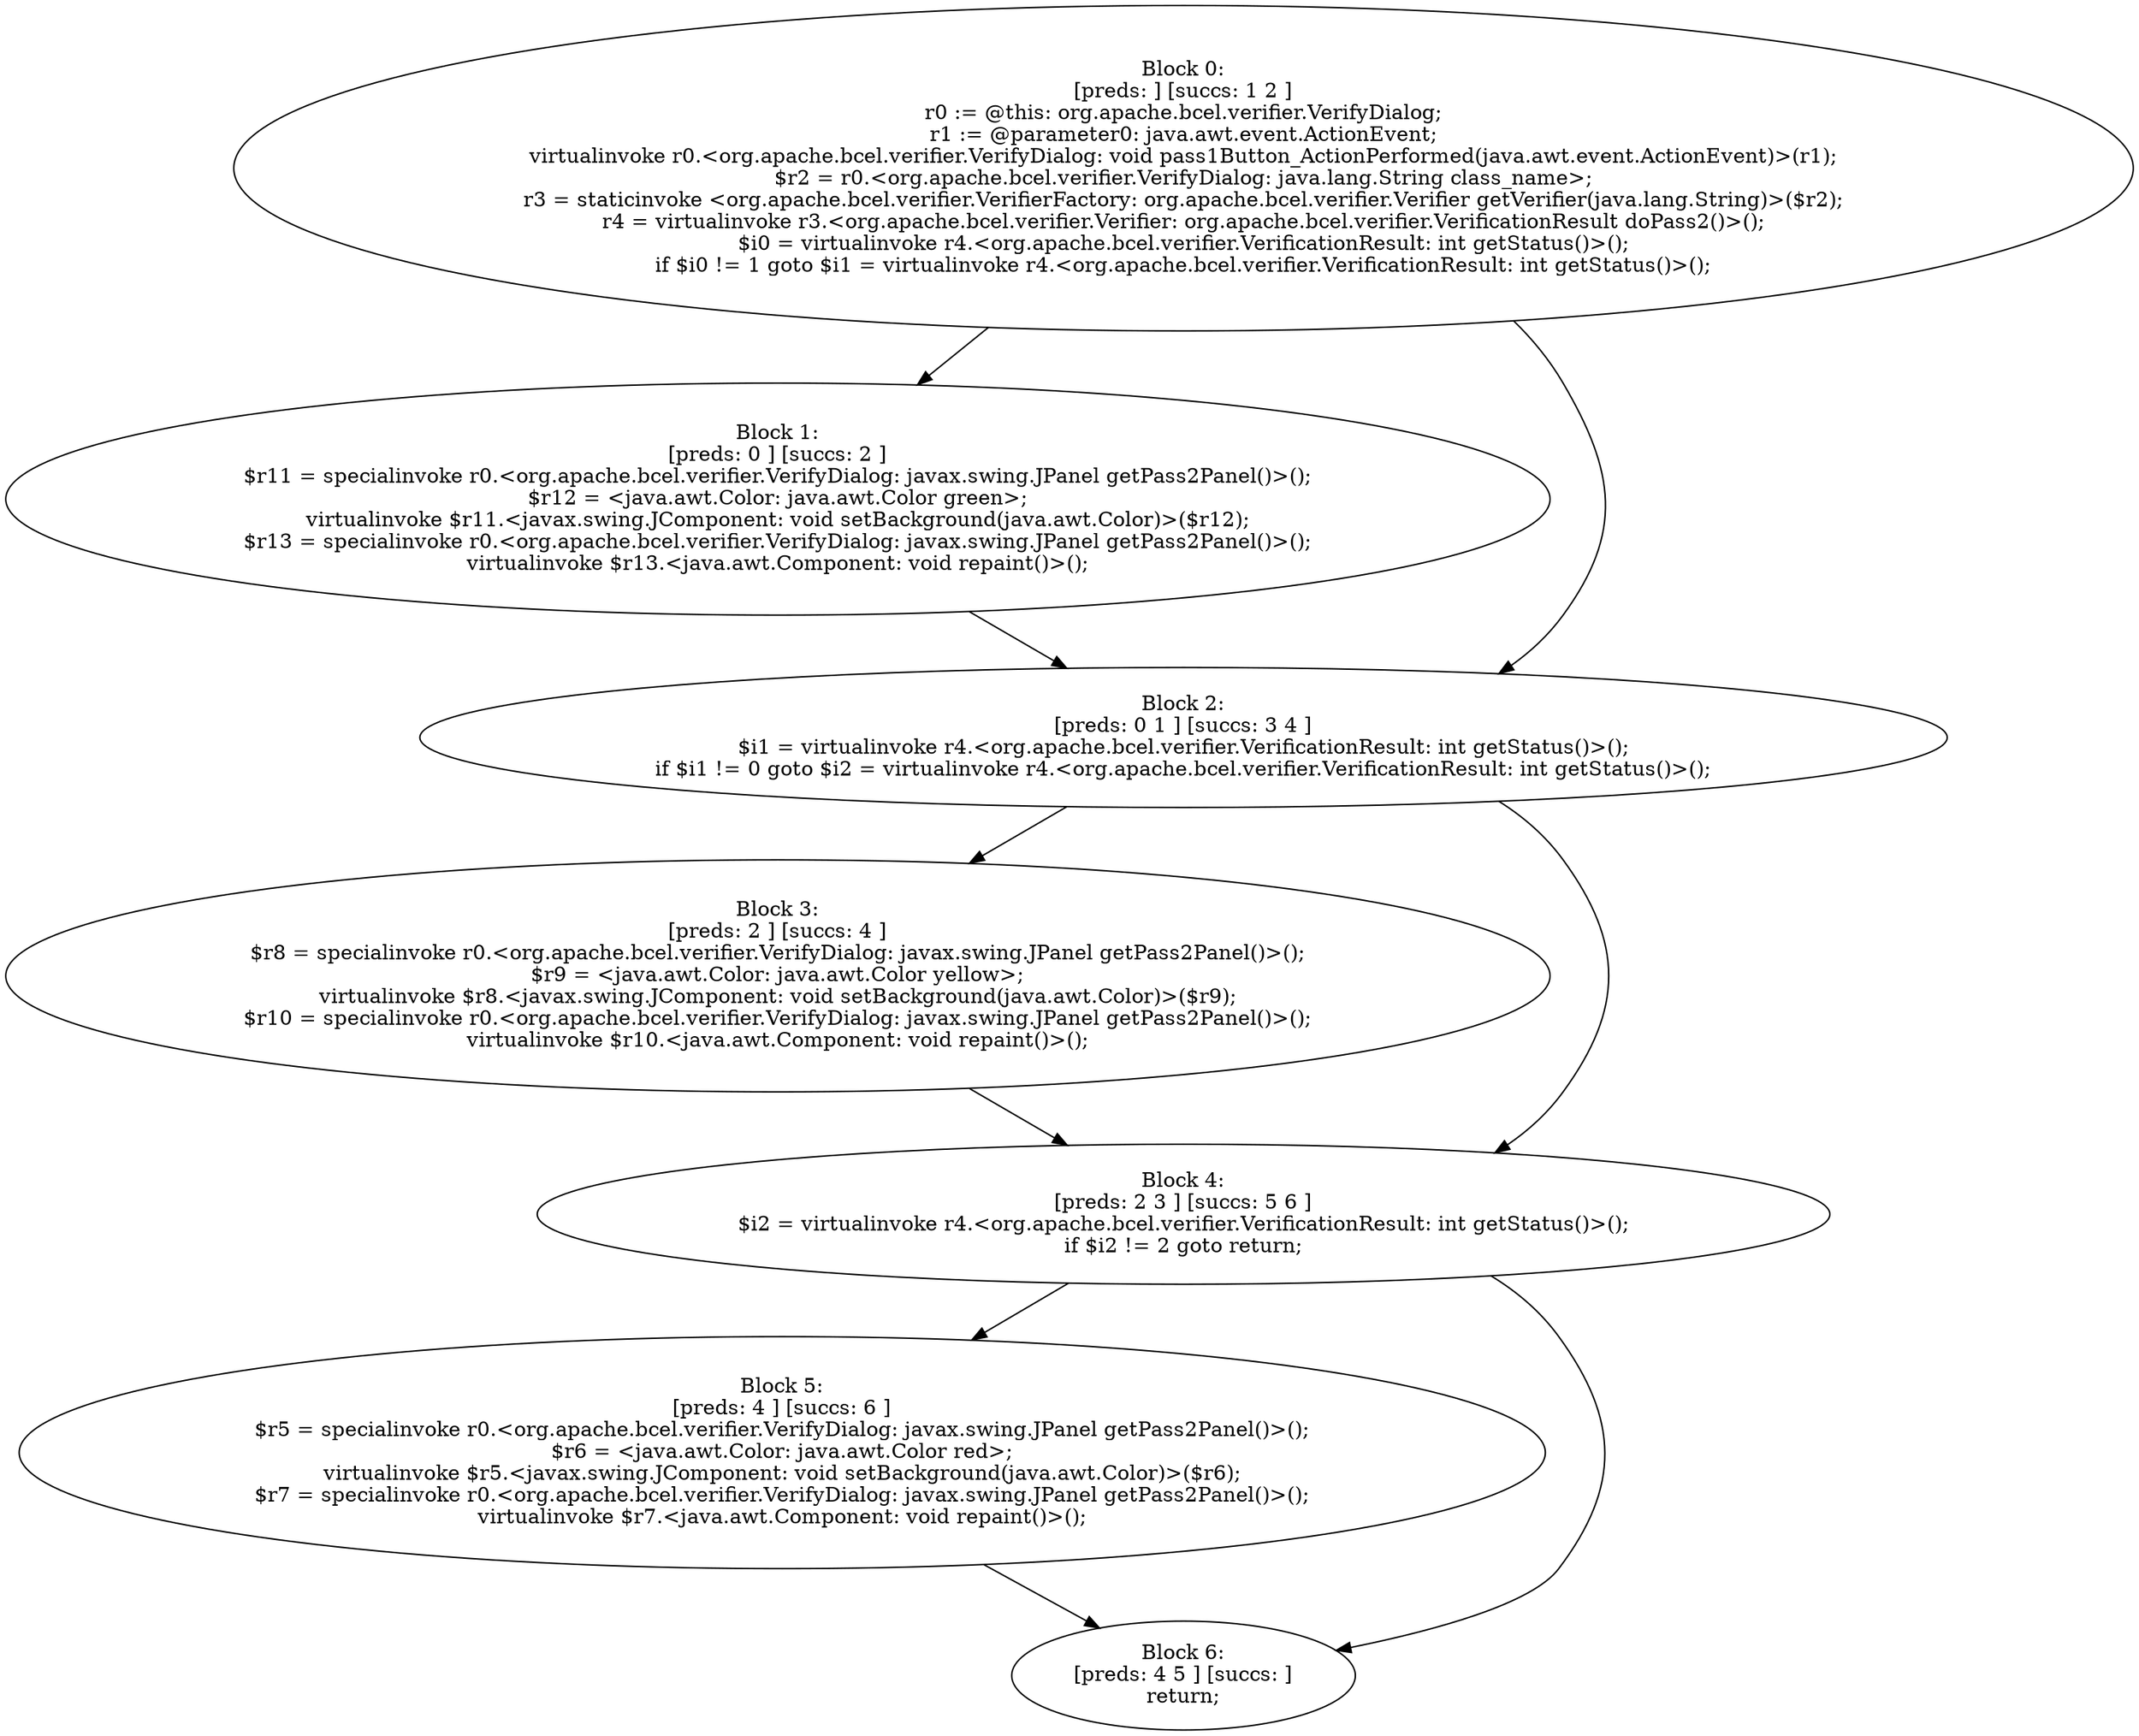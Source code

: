 digraph "unitGraph" {
    "Block 0:
[preds: ] [succs: 1 2 ]
r0 := @this: org.apache.bcel.verifier.VerifyDialog;
r1 := @parameter0: java.awt.event.ActionEvent;
virtualinvoke r0.<org.apache.bcel.verifier.VerifyDialog: void pass1Button_ActionPerformed(java.awt.event.ActionEvent)>(r1);
$r2 = r0.<org.apache.bcel.verifier.VerifyDialog: java.lang.String class_name>;
r3 = staticinvoke <org.apache.bcel.verifier.VerifierFactory: org.apache.bcel.verifier.Verifier getVerifier(java.lang.String)>($r2);
r4 = virtualinvoke r3.<org.apache.bcel.verifier.Verifier: org.apache.bcel.verifier.VerificationResult doPass2()>();
$i0 = virtualinvoke r4.<org.apache.bcel.verifier.VerificationResult: int getStatus()>();
if $i0 != 1 goto $i1 = virtualinvoke r4.<org.apache.bcel.verifier.VerificationResult: int getStatus()>();
"
    "Block 1:
[preds: 0 ] [succs: 2 ]
$r11 = specialinvoke r0.<org.apache.bcel.verifier.VerifyDialog: javax.swing.JPanel getPass2Panel()>();
$r12 = <java.awt.Color: java.awt.Color green>;
virtualinvoke $r11.<javax.swing.JComponent: void setBackground(java.awt.Color)>($r12);
$r13 = specialinvoke r0.<org.apache.bcel.verifier.VerifyDialog: javax.swing.JPanel getPass2Panel()>();
virtualinvoke $r13.<java.awt.Component: void repaint()>();
"
    "Block 2:
[preds: 0 1 ] [succs: 3 4 ]
$i1 = virtualinvoke r4.<org.apache.bcel.verifier.VerificationResult: int getStatus()>();
if $i1 != 0 goto $i2 = virtualinvoke r4.<org.apache.bcel.verifier.VerificationResult: int getStatus()>();
"
    "Block 3:
[preds: 2 ] [succs: 4 ]
$r8 = specialinvoke r0.<org.apache.bcel.verifier.VerifyDialog: javax.swing.JPanel getPass2Panel()>();
$r9 = <java.awt.Color: java.awt.Color yellow>;
virtualinvoke $r8.<javax.swing.JComponent: void setBackground(java.awt.Color)>($r9);
$r10 = specialinvoke r0.<org.apache.bcel.verifier.VerifyDialog: javax.swing.JPanel getPass2Panel()>();
virtualinvoke $r10.<java.awt.Component: void repaint()>();
"
    "Block 4:
[preds: 2 3 ] [succs: 5 6 ]
$i2 = virtualinvoke r4.<org.apache.bcel.verifier.VerificationResult: int getStatus()>();
if $i2 != 2 goto return;
"
    "Block 5:
[preds: 4 ] [succs: 6 ]
$r5 = specialinvoke r0.<org.apache.bcel.verifier.VerifyDialog: javax.swing.JPanel getPass2Panel()>();
$r6 = <java.awt.Color: java.awt.Color red>;
virtualinvoke $r5.<javax.swing.JComponent: void setBackground(java.awt.Color)>($r6);
$r7 = specialinvoke r0.<org.apache.bcel.verifier.VerifyDialog: javax.swing.JPanel getPass2Panel()>();
virtualinvoke $r7.<java.awt.Component: void repaint()>();
"
    "Block 6:
[preds: 4 5 ] [succs: ]
return;
"
    "Block 0:
[preds: ] [succs: 1 2 ]
r0 := @this: org.apache.bcel.verifier.VerifyDialog;
r1 := @parameter0: java.awt.event.ActionEvent;
virtualinvoke r0.<org.apache.bcel.verifier.VerifyDialog: void pass1Button_ActionPerformed(java.awt.event.ActionEvent)>(r1);
$r2 = r0.<org.apache.bcel.verifier.VerifyDialog: java.lang.String class_name>;
r3 = staticinvoke <org.apache.bcel.verifier.VerifierFactory: org.apache.bcel.verifier.Verifier getVerifier(java.lang.String)>($r2);
r4 = virtualinvoke r3.<org.apache.bcel.verifier.Verifier: org.apache.bcel.verifier.VerificationResult doPass2()>();
$i0 = virtualinvoke r4.<org.apache.bcel.verifier.VerificationResult: int getStatus()>();
if $i0 != 1 goto $i1 = virtualinvoke r4.<org.apache.bcel.verifier.VerificationResult: int getStatus()>();
"->"Block 1:
[preds: 0 ] [succs: 2 ]
$r11 = specialinvoke r0.<org.apache.bcel.verifier.VerifyDialog: javax.swing.JPanel getPass2Panel()>();
$r12 = <java.awt.Color: java.awt.Color green>;
virtualinvoke $r11.<javax.swing.JComponent: void setBackground(java.awt.Color)>($r12);
$r13 = specialinvoke r0.<org.apache.bcel.verifier.VerifyDialog: javax.swing.JPanel getPass2Panel()>();
virtualinvoke $r13.<java.awt.Component: void repaint()>();
";
    "Block 0:
[preds: ] [succs: 1 2 ]
r0 := @this: org.apache.bcel.verifier.VerifyDialog;
r1 := @parameter0: java.awt.event.ActionEvent;
virtualinvoke r0.<org.apache.bcel.verifier.VerifyDialog: void pass1Button_ActionPerformed(java.awt.event.ActionEvent)>(r1);
$r2 = r0.<org.apache.bcel.verifier.VerifyDialog: java.lang.String class_name>;
r3 = staticinvoke <org.apache.bcel.verifier.VerifierFactory: org.apache.bcel.verifier.Verifier getVerifier(java.lang.String)>($r2);
r4 = virtualinvoke r3.<org.apache.bcel.verifier.Verifier: org.apache.bcel.verifier.VerificationResult doPass2()>();
$i0 = virtualinvoke r4.<org.apache.bcel.verifier.VerificationResult: int getStatus()>();
if $i0 != 1 goto $i1 = virtualinvoke r4.<org.apache.bcel.verifier.VerificationResult: int getStatus()>();
"->"Block 2:
[preds: 0 1 ] [succs: 3 4 ]
$i1 = virtualinvoke r4.<org.apache.bcel.verifier.VerificationResult: int getStatus()>();
if $i1 != 0 goto $i2 = virtualinvoke r4.<org.apache.bcel.verifier.VerificationResult: int getStatus()>();
";
    "Block 1:
[preds: 0 ] [succs: 2 ]
$r11 = specialinvoke r0.<org.apache.bcel.verifier.VerifyDialog: javax.swing.JPanel getPass2Panel()>();
$r12 = <java.awt.Color: java.awt.Color green>;
virtualinvoke $r11.<javax.swing.JComponent: void setBackground(java.awt.Color)>($r12);
$r13 = specialinvoke r0.<org.apache.bcel.verifier.VerifyDialog: javax.swing.JPanel getPass2Panel()>();
virtualinvoke $r13.<java.awt.Component: void repaint()>();
"->"Block 2:
[preds: 0 1 ] [succs: 3 4 ]
$i1 = virtualinvoke r4.<org.apache.bcel.verifier.VerificationResult: int getStatus()>();
if $i1 != 0 goto $i2 = virtualinvoke r4.<org.apache.bcel.verifier.VerificationResult: int getStatus()>();
";
    "Block 2:
[preds: 0 1 ] [succs: 3 4 ]
$i1 = virtualinvoke r4.<org.apache.bcel.verifier.VerificationResult: int getStatus()>();
if $i1 != 0 goto $i2 = virtualinvoke r4.<org.apache.bcel.verifier.VerificationResult: int getStatus()>();
"->"Block 3:
[preds: 2 ] [succs: 4 ]
$r8 = specialinvoke r0.<org.apache.bcel.verifier.VerifyDialog: javax.swing.JPanel getPass2Panel()>();
$r9 = <java.awt.Color: java.awt.Color yellow>;
virtualinvoke $r8.<javax.swing.JComponent: void setBackground(java.awt.Color)>($r9);
$r10 = specialinvoke r0.<org.apache.bcel.verifier.VerifyDialog: javax.swing.JPanel getPass2Panel()>();
virtualinvoke $r10.<java.awt.Component: void repaint()>();
";
    "Block 2:
[preds: 0 1 ] [succs: 3 4 ]
$i1 = virtualinvoke r4.<org.apache.bcel.verifier.VerificationResult: int getStatus()>();
if $i1 != 0 goto $i2 = virtualinvoke r4.<org.apache.bcel.verifier.VerificationResult: int getStatus()>();
"->"Block 4:
[preds: 2 3 ] [succs: 5 6 ]
$i2 = virtualinvoke r4.<org.apache.bcel.verifier.VerificationResult: int getStatus()>();
if $i2 != 2 goto return;
";
    "Block 3:
[preds: 2 ] [succs: 4 ]
$r8 = specialinvoke r0.<org.apache.bcel.verifier.VerifyDialog: javax.swing.JPanel getPass2Panel()>();
$r9 = <java.awt.Color: java.awt.Color yellow>;
virtualinvoke $r8.<javax.swing.JComponent: void setBackground(java.awt.Color)>($r9);
$r10 = specialinvoke r0.<org.apache.bcel.verifier.VerifyDialog: javax.swing.JPanel getPass2Panel()>();
virtualinvoke $r10.<java.awt.Component: void repaint()>();
"->"Block 4:
[preds: 2 3 ] [succs: 5 6 ]
$i2 = virtualinvoke r4.<org.apache.bcel.verifier.VerificationResult: int getStatus()>();
if $i2 != 2 goto return;
";
    "Block 4:
[preds: 2 3 ] [succs: 5 6 ]
$i2 = virtualinvoke r4.<org.apache.bcel.verifier.VerificationResult: int getStatus()>();
if $i2 != 2 goto return;
"->"Block 5:
[preds: 4 ] [succs: 6 ]
$r5 = specialinvoke r0.<org.apache.bcel.verifier.VerifyDialog: javax.swing.JPanel getPass2Panel()>();
$r6 = <java.awt.Color: java.awt.Color red>;
virtualinvoke $r5.<javax.swing.JComponent: void setBackground(java.awt.Color)>($r6);
$r7 = specialinvoke r0.<org.apache.bcel.verifier.VerifyDialog: javax.swing.JPanel getPass2Panel()>();
virtualinvoke $r7.<java.awt.Component: void repaint()>();
";
    "Block 4:
[preds: 2 3 ] [succs: 5 6 ]
$i2 = virtualinvoke r4.<org.apache.bcel.verifier.VerificationResult: int getStatus()>();
if $i2 != 2 goto return;
"->"Block 6:
[preds: 4 5 ] [succs: ]
return;
";
    "Block 5:
[preds: 4 ] [succs: 6 ]
$r5 = specialinvoke r0.<org.apache.bcel.verifier.VerifyDialog: javax.swing.JPanel getPass2Panel()>();
$r6 = <java.awt.Color: java.awt.Color red>;
virtualinvoke $r5.<javax.swing.JComponent: void setBackground(java.awt.Color)>($r6);
$r7 = specialinvoke r0.<org.apache.bcel.verifier.VerifyDialog: javax.swing.JPanel getPass2Panel()>();
virtualinvoke $r7.<java.awt.Component: void repaint()>();
"->"Block 6:
[preds: 4 5 ] [succs: ]
return;
";
}
